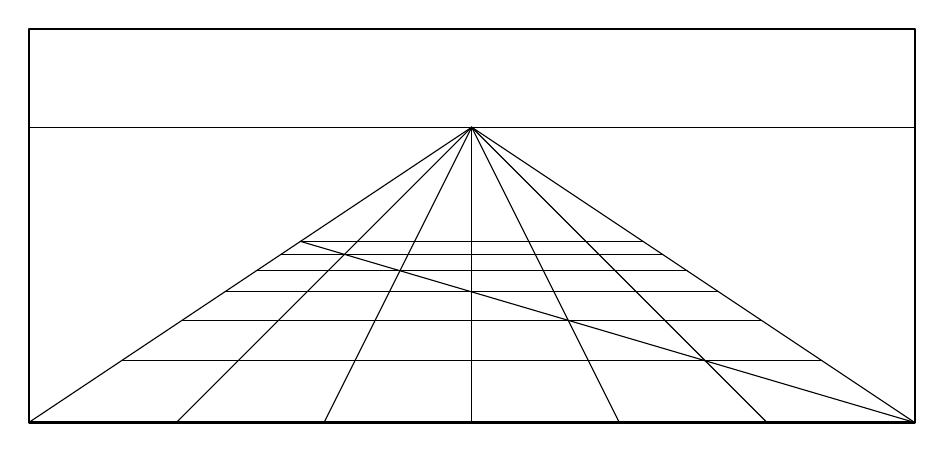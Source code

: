 \begin{tikzpicture}[line cap=round,line join=round,>=triangle 45,x=1.0cm,y=1.0cm,xscale=1.5,scale=1.25]
  \draw [thick] (0,0) rectangle (6,4);	
  \draw [domain=0:6] plot(\x,{(--3-0*\x)/1});	
  \draw (3,3)-- (6,0);	
  \draw (3,3)-- (5,0);	
  \draw (3,3)-- (4,0);	
  \draw (3,3)-- (3,0);	
  \draw (3,3)-- (2,0);	
  \draw (3,3)-- (1,0);
  \draw (3,3)-- (0,0);
  \draw (1.84,1.84)-- (6,0);
  \draw [domain=0.63:5.37] plot(\x,{(--5.52-0*\x)/8.8});
  \draw [domain=1.04:4.96] plot(\x,{(--11.04-0*\x)/10.64});
  \draw [domain=1.33:4.67] plot(\x,{(--16.57-0*\x)/12.48});
  \draw [domain=1.54:4.46] plot(\x,{(--22.09-0*\x)/14.32});
  \draw [domain=1.71:4.29] plot(\x,{(--27.61-0*\x)/16.16});
  \draw [domain=1.84:4.16] plot(\x,{(--1.84-0*\x)/1});
	
\end{tikzpicture}